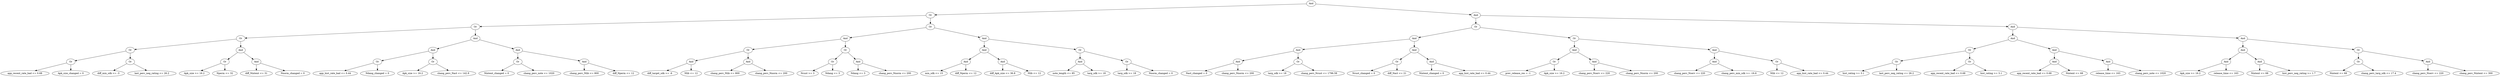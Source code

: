 digraph G {
	graph [bb="0,0,12495,468",
		dpi=78
	];
	node [label="\N"];
	1	 [height=0.5,
		label=And,
		pos="6048.9,450",
		width=0.75];
	2	 [height=0.5,
		label=Or,
		pos="4592.9,378",
		width=0.75];
	1 -> 2	 [pos="e,4619.9,380.3 6022.1,447.71 5844.3,439.16 4836.6,390.72 4630,380.78"];
	3	 [height=0.5,
		label=And,
		pos="7505.9,378",
		width=0.75];
	1 -> 3	 [pos="e,7478.9,380.3 6075.8,447.71 6253.7,439.16 7262.1,390.72 7468.9,380.78"];
	4	 [height=0.5,
		label=Or,
		pos="2283.9,306",
		width=0.75];
	2 -> 4	 [pos="e,2311.1,307.82 4565.8,376.18 4327.9,368.96 2598.8,316.54 2321.4,308.14"];
	5	 [height=0.5,
		label=Or,
		pos="4592.9,306",
		width=0.75];
	2 -> 5	 [pos="e,4592.9,324.1 4592.9,359.7 4592.9,351.98 4592.9,342.71 4592.9,334.11"];
	8	 [height=0.5,
		label=Or,
		pos="1207.9,234",
		width=0.75];
	4 -> 8	 [pos="e,1235,236.76 2257.1,303.25 2111.2,293.76 1414.7,248.45 1245.2,237.42"];
	9	 [height=0.5,
		label=And,
		pos="2283.9,234",
		width=0.75];
	4 -> 9	 [pos="e,2283.9,252.1 2283.9,287.7 2283.9,279.98 2283.9,270.71 2283.9,262.11"];
	16	 [height=0.5,
		label=Or,
		pos="654.94,162",
		width=0.75];
	8 -> 16	 [pos="e,681.4,166.35 1181.6,229.67 1091.6,218.27 795.4,180.78 691.42,167.62"];
	17	 [height=0.5,
		label=And,
		pos="1207.9,162",
		width=0.75];
	8 -> 17	 [pos="e,1207.9,180.1 1207.9,215.7 1207.9,207.98 1207.9,198.71 1207.9,190.11"];
	32	 [height=0.5,
		label=Or,
		pos="350.94,90",
		width=0.75];
	16 -> 32	 [pos="e,376.11,96.795 629.8,155.21 575.74,142.76 448.31,113.42 386.2,99.12"];
	33	 [height=0.5,
		label=Or,
		pos="654.94,90",
		width=0.75];
	16 -> 33	 [pos="e,654.94,108.1 654.94,143.7 654.94,135.98 654.94,126.71 654.94,118.11"];
	64	 [height=0.5,
		label="app_recent_rate_bad <= 0.68",
		pos="118.94,18",
		width=3.3039];
	32 -> 64	 [pos="e,169.84,34.357 326.55,81.641 291.94,71.198 227.45,51.741 179.5,37.272"];
	65	 [height=0.5,
		label="Apk_size_changed = 0",
		pos="350.94,18",
		width=2.6359];
	32 -> 65	 [pos="e,350.94,36.104 350.94,71.697 350.94,63.983 350.94,54.712 350.94,46.112"];
	66	 [height=0.5,
		label="diff_min_sdk >= -3",
		pos="545.94,18",
		width=2.2929];
	33 -> 66	 [pos="e,571.25,35.252 635.95,76.807 620.47,66.865 598.22,52.575 579.71,40.691"];
	67	 [height=0.5,
		label="last_perc_neg_rating <= 26.2",
		pos="763.94,18",
		width=3.2678];
	33 -> 67	 [pos="e,737.82,35.772 673.93,76.807 689.13,67.045 710.86,53.09 729.16,41.337"];
	34	 [height=0.5,
		label=Or,
		pos="1129.9,90",
		width=0.75];
	17 -> 34	 [pos="e,1145.3,104.8 1192.5,147.17 1181.2,137.01 1165.6,123.03 1152.9,111.56"];
	35	 [height=0.5,
		label=And,
		pos="1285.9,90",
		width=0.75];
	17 -> 35	 [pos="e,1270.6,104.8 1223.3,147.17 1234.7,137.01 1250.2,123.03 1263,111.56"];
	68	 [height=0.5,
		label="Apk_size >= 16.2",
		pos="975.94,18",
		width=2.1123];
	34 -> 68	 [pos="e,1009.5,34.234 1108.2,79.119 1085,68.577 1047.7,51.609 1018.6,38.384"];
	69	 [height=0.5,
		label="Nperm <= 32",
		pos="1129.9,18",
		width=1.661];
	34 -> 69	 [pos="e,1129.9,36.104 1129.9,71.697 1129.9,63.983 1129.9,54.712 1129.9,46.112"];
	70	 [height=0.5,
		label="diff_Nintent <= 31",
		pos="1285.9,18",
		width=2.1845];
	35 -> 70	 [pos="e,1285.9,36.104 1285.9,71.697 1285.9,63.983 1285.9,54.712 1285.9,46.112"];
	71	 [height=0.5,
		label="Nnorm_changed = 0",
		pos="1467.9,18",
		width=2.3831];
	35 -> 71	 [pos="e,1428.8,34.04 1309,80.134 1336.5,69.542 1383.4,51.529 1419.1,37.792"];
	18	 [height=0.5,
		label=And,
		pos="2174.9,162",
		width=0.75];
	9 -> 18	 [pos="e,2193.7,175.05 2265,220.81 2247.6,209.67 2221.8,193.06 2202.2,180.5"];
	19	 [height=0.5,
		label=And,
		pos="2598.9,162",
		width=0.75];
	9 -> 19	 [pos="e,2573.6,168.64 2309.2,227.39 2365.1,214.97 2499.3,185.15 2563.5,170.87"];
	36	 [height=0.5,
		label=Or,
		pos="1893.9,90",
		width=0.75];
	18 -> 36	 [pos="e,1918.8,97.198 2150,154.79 2099.7,142.26 1986,113.93 1928.5,99.618"];
	37	 [height=0.5,
		label=Or,
		pos="2174.9,90",
		width=0.75];
	18 -> 37	 [pos="e,2174.9,108.1 2174.9,143.7 2174.9,135.98 2174.9,126.71 2174.9,118.11"];
	72	 [height=0.5,
		label="app_hist_rate_bad <= 0.44",
		pos="1681.9,18",
		width=3.0511];
	36 -> 72	 [pos="e,1728.5,34.369 1870,81.106 1838.2,70.602 1781,51.705 1738,37.504"];
	73	 [height=0.5,
		label="Ndang_changed = 0",
		pos="1893.9,18",
		width=2.347];
	36 -> 73	 [pos="e,1893.9,36.104 1893.9,71.697 1893.9,63.983 1893.9,54.712 1893.9,46.112"];
	74	 [height=0.5,
		label="Apk_size >= 16.2",
		pos="2072.9,18",
		width=2.1123];
	37 -> 74	 [pos="e,2096.8,35.359 2156.7,76.485 2142.5,66.707 2122.3,52.868 2105.3,41.219"];
	75	 [height=0.5,
		label="chang_perc_Nact <= 142.9",
		pos="2277.9,18",
		width=3.0692];
	37 -> 75	 [pos="e,2253.5,35.618 2193.4,76.485 2207.6,66.774 2227.8,53.057 2244.9,41.458"];
	38	 [height=0.5,
		label=Or,
		pos="2598.9,90",
		width=0.75];
	19 -> 38	 [pos="e,2598.9,108.1 2598.9,143.7 2598.9,135.98 2598.9,126.71 2598.9,118.11"];
	39	 [height=0.5,
		label=And,
		pos="2930.9,90",
		width=0.75];
	19 -> 39	 [pos="e,2905.4,96.395 2624.4,155.62 2683.1,143.26 2827.7,112.76 2895.2,98.533"];
	76	 [height=0.5,
		label="Nintent_changed = 0",
		pos="2492.9,18",
		width=2.4012];
	38 -> 76	 [pos="e,2517.9,35.511 2580.5,76.807 2565.6,66.978 2544.3,52.897 2526.4,41.094"];
	77	 [height=0.5,
		label="chang_perc_note <= 1020",
		pos="2703.9,18",
		width=2.9608];
	38 -> 77	 [pos="e,2679,35.618 2617.7,76.485 2632.3,66.774 2652.9,53.057 2670.3,41.458"];
	78	 [height=0.5,
		label="chang_perc_Nlib <= 800",
		pos="2930.9,18",
		width=2.8345];
	39 -> 78	 [pos="e,2930.9,36.104 2930.9,71.697 2930.9,63.983 2930.9,54.712 2930.9,46.112"];
	79	 [height=0.5,
		label="diff_Nperm <= 12",
		pos="3127.9,18",
		width=2.1484];
	39 -> 79	 [pos="e,3087.5,33.365 2954.3,80.695 2984.6,69.922 3038.3,50.841 3078,36.743"];
	10	 [height=0.5,
		label=And,
		pos="4241.9,234",
		width=0.75];
	5 -> 10	 [pos="e,4267.4,240.07 4567.4,299.91 4505.7,287.61 4348.5,256.25 4277.6,242.11"];
	11	 [height=0.5,
		label=And,
		pos="4943.9,234",
		width=0.75];
	5 -> 11	 [pos="e,4918.5,240.07 4618.5,299.91 4680.1,287.61 4837.4,256.25 4908.3,242.11"];
	20	 [height=0.5,
		label=Or,
		pos="3754.9,162",
		width=0.75];
	10 -> 20	 [pos="e,3781.3,166.78 4215.8,229.24 4134.3,217.53 3885.4,181.76 3791.4,168.24"];
	21	 [height=0.5,
		label=Or,
		pos="4241.9,162",
		width=0.75];
	10 -> 21	 [pos="e,4241.9,180.1 4241.9,215.7 4241.9,207.98 4241.9,198.71 4241.9,190.11"];
	40	 [height=0.5,
		label=And,
		pos="3468.9,90",
		width=0.75];
	20 -> 40	 [pos="e,3494,97.125 3730.1,154.91 3679,142.42 3562.4,113.88 3503.9,99.547"];
	41	 [height=0.5,
		label=And,
		pos="3754.9,90",
		width=0.75];
	20 -> 41	 [pos="e,3754.9,108.1 3754.9,143.7 3754.9,135.98 3754.9,126.71 3754.9,118.11"];
	80	 [height=0.5,
		label="diff_target_sdk >= -6",
		pos="3311.9,18",
		width=2.4734];
	40 -> 80	 [pos="e,3346.9,34.568 3447.1,79.267 3423.7,68.826 3385.9,51.963 3356.2,38.725"];
	81	 [height=0.5,
		label="Nlib <= 12",
		pos="3468.9,18",
		width=1.3902];
	40 -> 81	 [pos="e,3468.9,36.104 3468.9,71.697 3468.9,63.983 3468.9,54.712 3468.9,46.112"];
	82	 [height=0.5,
		label="chang_perc_Nlib <= 800",
		pos="3638.9,18",
		width=2.8345];
	41 -> 82	 [pos="e,3666.2,35.478 3735.5,77.284 3719,67.316 3694.8,52.737 3674.8,40.655"];
	83	 [height=0.5,
		label="chang_perc_Nnorm <= 200",
		pos="3870.9,18",
		width=3.1233];
	41 -> 83	 [pos="e,3843.6,35.478 3774.4,77.284 3790.9,67.316 3815,52.737 3835.1,40.655"];
	42	 [height=0.5,
		label=Or,
		pos="4177.9,90",
		width=0.75];
	21 -> 42	 [pos="e,4191.5,105.82 4228.4,146.15 4219.6,136.6 4208.1,123.99 4198.3,113.25"];
	43	 [height=0.5,
		label=And,
		pos="4304.9,90",
		width=0.75];
	21 -> 43	 [pos="e,4291.6,105.82 4255.3,146.15 4263.8,136.69 4275,124.24 4284.6,113.56"];
	84	 [height=0.5,
		label="Ncust >= 3",
		pos="4052.9,18",
		width=1.4443];
	42 -> 84	 [pos="e,4079.1,33.625 4157.9,77.753 4139.1,67.223 4110.6,51.263 4088,38.633"];
	85	 [height=0.5,
		label="Ndang <= 3",
		pos="4177.9,18",
		width=1.5165];
	42 -> 85	 [pos="e,4177.9,36.104 4177.9,71.697 4177.9,63.983 4177.9,54.712 4177.9,46.112"];
	86	 [height=0.5,
		label="Ndang <= 3",
		pos="4304.9,18",
		width=1.5165];
	43 -> 86	 [pos="e,4304.9,36.104 4304.9,71.697 4304.9,63.983 4304.9,54.712 4304.9,46.112"];
	87	 [height=0.5,
		label="chang_perc_Nnorm <= 200",
		pos="4489.9,18",
		width=3.1233];
	43 -> 87	 [pos="e,4448.2,34.782 4328,80.276 4355.6,69.847 4402.5,52.081 4438.8,38.357"];
	22	 [height=0.5,
		label=And,
		pos="4943.9,162",
		width=0.75];
	11 -> 22	 [pos="e,4943.9,180.1 4943.9,215.7 4943.9,207.98 4943.9,198.71 4943.9,190.11"];
	23	 [height=0.5,
		label=Or,
		pos="5425.9,162",
		width=0.75];
	11 -> 23	 [pos="e,5399.7,166.82 4970.2,229.19 5051.1,217.44 5296.5,181.8 5389.6,168.28"];
	44	 [height=0.5,
		label=And,
		pos="4848.9,90",
		width=0.75];
	22 -> 44	 [pos="e,4866.6,103.99 4926.5,148.16 4912,137.47 4891.1,122.1 4874.7,109.99"];
	45	 [height=0.5,
		label=And,
		pos="5037.9,90",
		width=0.75];
	22 -> 45	 [pos="e,5020.7,103.87 4961.6,147.83 4975.9,137.21 4996.2,122.11 5012.2,110.15"];
	88	 [height=0.5,
		label="min_sdk <= 15",
		pos="4686.9,18",
		width=1.8415];
	44 -> 88	 [pos="e,4720.7,33.58 4826.8,79.414 4801.9,68.691 4761.1,51.063 4730,37.609"];
	89	 [height=0.5,
		label="diff_Nperm <= 12",
		pos="4848.9,18",
		width=2.1484];
	44 -> 89	 [pos="e,4848.9,36.104 4848.9,71.697 4848.9,63.983 4848.9,54.712 4848.9,46.112"];
	90	 [height=0.5,
		label="diff_Apk_size <= 36.8",
		pos="5037.9,18",
		width=2.5998];
	45 -> 90	 [pos="e,5037.9,36.104 5037.9,71.697 5037.9,63.983 5037.9,54.712 5037.9,46.112"];
	91	 [height=0.5,
		label="Nlib <= 12",
		pos="5199.9,18",
		width=1.3902];
	45 -> 91	 [pos="e,5169.2,32.293 5060.1,79.414 5085.7,68.351 5128.3,49.94 5159.8,36.344"];
	46	 [height=0.5,
		label=And,
		pos="5425.9,90",
		width=0.75];
	23 -> 46	 [pos="e,5425.9,108.1 5425.9,143.7 5425.9,135.98 5425.9,126.71 5425.9,118.11"];
	47	 [height=0.5,
		label=Or,
		pos="5658.9,90",
		width=0.75];
	23 -> 47	 [pos="e,5634.7,98.293 5450,153.77 5491.6,141.28 5577.1,115.6 5624.8,101.26"];
	92	 [height=0.5,
		label="note_length <= 85",
		pos="5344.9,18",
		width=2.1484];
	46 -> 92	 [pos="e,5364,35.51 5409.9,75.17 5399,65.733 5384.3,53.008 5371.6,42.055"];
	93	 [height=0.5,
		label="targ_sdk >= 18",
		pos="5506.9,18",
		width=1.8596];
	46 -> 93	 [pos="e,5487.8,35.51 5441.9,75.17 5452.9,65.733 5467.6,53.008 5480.3,42.055"];
	94	 [height=0.5,
		label="targ_sdk >= 18",
		pos="5658.9,18",
		width=1.8596];
	47 -> 94	 [pos="e,5658.9,36.104 5658.9,71.697 5658.9,63.983 5658.9,54.712 5658.9,46.112"];
	95	 [height=0.5,
		label="Nnorm_changed = 0",
		pos="5829.9,18",
		width=2.3831];
	47 -> 95	 [pos="e,5792.5,34.308 5681.3,79.849 5707,69.325 5749.9,51.757 5783,38.196"];
	6	 [height=0.5,
		label=Or,
		pos="7505.9,306",
		width=0.75];
	3 -> 6	 [pos="e,7505.9,324.1 7505.9,359.7 7505.9,351.98 7505.9,342.71 7505.9,334.11"];
	7	 [height=0.5,
		label=And,
		pos="10193,306",
		width=0.75];
	3 -> 7	 [pos="e,10166,307.71 7533,376.3 7793.3,369.51 9852.5,315.87 10156,307.97"];
	12	 [height=0.5,
		label=And,
		pos="7104.9,234",
		width=0.75];
	6 -> 12	 [pos="e,7130.9,239.53 7479.9,300.46 7410.5,288.34 7220.6,255.2 7140.9,241.28"];
	13	 [height=0.5,
		label=Or,
		pos="7907.9,234",
		width=0.75];
	6 -> 13	 [pos="e,7882.1,239.49 7531.7,300.51 7601.1,288.43 7792.2,255.16 7872.1,241.25"];
	24	 [height=0.5,
		label=And,
		pos="6519.9,162",
		width=0.75];
	12 -> 24	 [pos="e,6546.4,166.17 7078.3,229.81 6983.9,218.51 6665.2,180.38 6556.6,167.38"];
	25	 [height=0.5,
		label=And,
		pos="7104.9,162",
		width=0.75];
	12 -> 25	 [pos="e,7104.9,180.1 7104.9,215.7 7104.9,207.98 7104.9,198.71 7104.9,190.11"];
	48	 [height=0.5,
		label=And,
		pos="6218.9,90",
		width=0.75];
	24 -> 48	 [pos="e,6244.2,96.88 6494.8,155.15 6441.2,142.7 6315.8,113.52 6254.2,99.209"];
	49	 [height=0.5,
		label=Or,
		pos="6519.9,90",
		width=0.75];
	24 -> 49	 [pos="e,6519.9,108.1 6519.9,143.7 6519.9,135.98 6519.9,126.71 6519.9,118.11"];
	96	 [height=0.5,
		label="Nact_changed = 0",
		pos="6010.9,18",
		width=2.1484];
	48 -> 96	 [pos="e,6053.2,33.224 6195.1,80.97 6163,70.176 6105.1,50.697 6062.8,36.451"];
	97	 [height=0.5,
		label="chang_perc_Nnorm <= 200",
		pos="6218.9,18",
		width=3.1233];
	48 -> 97	 [pos="e,6218.9,36.104 6218.9,71.697 6218.9,63.983 6218.9,54.712 6218.9,46.112"];
	98	 [height=0.5,
		label="targ_sdk >= 18",
		pos="6415.9,18",
		width=1.8596];
	49 -> 98	 [pos="e,6439.9,35.102 6501.3,76.485 6486.7,66.64 6466,52.678 6448.6,40.979"];
	99	 [height=0.5,
		label="chang_perc_Ncust <= 1796.58",
		pos="6624.9,18",
		width=3.4483];
	49 -> 99	 [pos="e,6599.6,35.878 6538.7,76.485 6553.2,66.841 6573.6,53.246 6590.9,41.698"];
	50	 [height=0.5,
		label=Or,
		pos="7017.9,90",
		width=0.75];
	25 -> 50	 [pos="e,7034.7,104.46 7088.2,147.5 7075.3,137.14 7057.3,122.67 7042.8,110.97"];
	51	 [height=0.5,
		label=And,
		pos="7191.9,90",
		width=0.75];
	25 -> 51	 [pos="e,7175.2,104.46 7121.7,147.5 7134.6,137.14 7152.6,122.67 7167.1,110.97"];
	100	 [height=0.5,
		label="Ncust_changed = 0",
		pos="6848.9,18",
		width=2.2748];
	50 -> 100	 [pos="e,6885.7,34.24 6995.5,79.705 6970,69.144 6927.7,51.624 6895.1,38.113"];
	101	 [height=0.5,
		label="diff_Nact <= 21",
		pos="7017.9,18",
		width=1.9318];
	50 -> 101	 [pos="e,7017.9,36.104 7017.9,71.697 7017.9,63.983 7017.9,54.712 7017.9,46.112"];
	102	 [height=0.5,
		label="Nintent_changed = 0",
		pos="7191.9,18",
		width=2.4012];
	51 -> 102	 [pos="e,7191.9,36.104 7191.9,71.697 7191.9,63.983 7191.9,54.712 7191.9,46.112"];
	103	 [height=0.5,
		label="app_hist_rate_bad <= 0.44",
		pos="7405.9,18",
		width=3.0511];
	51 -> 103	 [pos="e,7359.2,34.298 7215.7,81.241 7247.7,70.751 7305.9,51.715 7349.5,37.447"];
	26	 [height=0.5,
		label=And,
		pos="7907.9,162",
		width=0.75];
	13 -> 26	 [pos="e,7907.9,180.1 7907.9,215.7 7907.9,207.98 7907.9,198.71 7907.9,190.11"];
	27	 [height=0.5,
		label=And,
		pos="8611.9,162",
		width=0.75];
	13 -> 27	 [pos="e,8585.2,165.66 7934.7,230.34 8043,219.57 8449.7,179.14 8575,166.68"];
	52	 [height=0.5,
		label=Or,
		pos="7805.9,90",
		width=0.75];
	26 -> 52	 [pos="e,7824,103.41 7889.7,148.49 7873.7,137.54 7850.4,121.49 7832.4,109.14"];
	53	 [height=0.5,
		label=And,
		pos="8008.9,90",
		width=0.75];
	26 -> 53	 [pos="e,7990.7,103.64 7926,148.49 7941.7,137.6 7964.7,121.69 7982.4,109.37"];
	104	 [height=0.5,
		label="prev_release_res = -1",
		pos="7622.9,18",
		width=2.4734];
	52 -> 104	 [pos="e,7662.8,34.241 7783.1,80.276 7755.5,69.712 7708.2,51.622 7672.2,37.828"];
	105	 [height=0.5,
		label="Apk_size >= 16.2",
		pos="7805.9,18",
		width=2.1123];
	52 -> 105	 [pos="e,7805.9,36.104 7805.9,71.697 7805.9,63.983 7805.9,54.712 7805.9,46.112"];
	106	 [height=0.5,
		label="chang_perc_Nserv <= 220",
		pos="8008.9,18",
		width=3.015];
	53 -> 106	 [pos="e,8008.9,36.104 8008.9,71.697 8008.9,63.983 8008.9,54.712 8008.9,46.112"];
	107	 [height=0.5,
		label="chang_perc_Nnorm <= 200",
		pos="8247.9,18",
		width=3.1233];
	53 -> 107	 [pos="e,8196.5,34.072 8033.2,81.903 8068.9,71.443 8136.8,51.548 8186.7,36.923"];
	54	 [height=0.5,
		label=And,
		pos="8611.9,90",
		width=0.75];
	27 -> 54	 [pos="e,8611.9,108.1 8611.9,143.7 8611.9,135.98 8611.9,126.71 8611.9,118.11"];
	55	 [height=0.5,
		label=Or,
		pos="8928.9,90",
		width=0.75];
	27 -> 55	 [pos="e,8903.4,96.637 8637.3,155.39 8693.6,142.97 8828.7,113.15 8893.3,98.87"];
	108	 [height=0.5,
		label="chang_perc_Nserv <= 220",
		pos="8486.9,18",
		width=3.015];
	54 -> 108	 [pos="e,8516.3,35.44 8591.9,77.753 8573.9,67.699 8547.1,52.693 8525.1,40.363"];
	109	 [height=0.5,
		label="chang_perc_min_sdk >= -16.6",
		pos="8736.9,18",
		width=3.4303];
	54 -> 109	 [pos="e,8707.1,35.704 8632,77.753 8649.9,67.767 8676.4,52.896 8698.3,40.614"];
	110	 [height=0.5,
		label="Nlib <= 12",
		pos="8928.9,18",
		width=1.3902];
	55 -> 110	 [pos="e,8928.9,36.104 8928.9,71.697 8928.9,63.983 8928.9,54.712 8928.9,46.112"];
	111	 [height=0.5,
		label="app_hist_rate_bad <= 0.44",
		pos="9106.9,18",
		width=3.0511];
	55 -> 111	 [pos="e,9066.8,34.78 8951.8,79.992 8978.4,69.563 9022.8,52.079 9057.4,38.498"];
	14	 [height=0.5,
		label=And,
		pos="10193,234",
		width=0.75];
	7 -> 14	 [pos="e,10193,252.1 10193,287.7 10193,279.98 10193,270.71 10193,262.11"];
	15	 [height=0.5,
		label=And,
		pos="11229,234",
		width=0.75];
	7 -> 15	 [pos="e,11202,236.82 10220,303.18 10362,293.56 11027,248.64 11192,237.5"];
	28	 [height=0.5,
		label=Or,
		pos="9881.9,162",
		width=0.75];
	14 -> 28	 [pos="e,9907.4,168.72 10168,227.33 10113,214.91 9980.8,185.25 9917.3,170.96"];
	29	 [height=0.5,
		label=And,
		pos="10299,162",
		width=0.75];
	14 -> 29	 [pos="e,10280,175.29 10211,220.81 10228,209.78 10253,193.41 10272,180.9"];
	56	 [height=0.5,
		label=Or,
		pos="9520.9,90",
		width=0.75];
	28 -> 56	 [pos="e,9546.7,96 9856.3,156.02 9793,143.76 9629.5,112.06 9556.8,97.949"];
	57	 [height=0.5,
		label=Or,
		pos="9881.9,90",
		width=0.75];
	28 -> 57	 [pos="e,9881.9,108.1 9881.9,143.7 9881.9,135.98 9881.9,126.71 9881.9,118.11"];
	112	 [height=0.5,
		label="hist_rating >= 3.1",
		pos="9309.9,18",
		width=2.0943];
	56 -> 112	 [pos="e,9352.2,33.019 9497.1,81.106 9464.5,70.269 9404.9,50.5 9361.7,36.171"];
	113	 [height=0.5,
		label="last_perc_neg_rating <= 26.2",
		pos="9520.9,18",
		width=3.2678];
	56 -> 113	 [pos="e,9520.9,36.104 9520.9,71.697 9520.9,63.983 9520.9,54.712 9520.9,46.112"];
	114	 [height=0.5,
		label="app_recent_rate_bad <= 0.68",
		pos="9775.9,18",
		width=3.3039];
	57 -> 114	 [pos="e,9801.3,35.772 9863.5,76.807 9848.7,67.045 9827.6,53.09 9809.8,41.337"];
	115	 [height=0.5,
		label="hist_rating >= 3.1",
		pos="9987.9,18",
		width=2.0943];
	57 -> 115	 [pos="e,9963.3,35.252 9900.4,76.807 9915.4,66.91 9936.9,52.704 9954.8,40.852"];
	58	 [height=0.5,
		label=And,
		pos="10299,90",
		width=0.75];
	29 -> 58	 [pos="e,10299,108.1 10299,143.7 10299,135.98 10299,126.71 10299,118.11"];
	59	 [height=0.5,
		label=And,
		pos="10561,90",
		width=0.75];
	29 -> 59	 [pos="e,10536,97.619 10324,154.41 10370,141.88 10473,114.57 10526,100.22"];
	116	 [height=0.5,
		label="app_recent_rate_bad <= 0.68",
		pos="10200,18",
		width=3.3039];
	58 -> 116	 [pos="e,10224,35.722 10281,76.161 10267,66.481 10248,52.959 10232,41.497"];
	117	 [height=0.5,
		label="Nintent <= 68",
		pos="10398,18",
		width=1.6971];
	58 -> 117	 [pos="e,10375,34.952 10317,76.161 10331,66.279 10351,52.394 10367,40.784"];
	118	 [height=0.5,
		label="release_time <= 163",
		pos="10561,18",
		width=2.329];
	59 -> 118	 [pos="e,10561,36.104 10561,71.697 10561,63.983 10561,54.712 10561,46.112"];
	119	 [height=0.5,
		label="chang_perc_note <= 1020",
		pos="10769,18",
		width=2.9608];
	59 -> 119	 [pos="e,10723,34.302 10585,80.97 10616,70.442 10672,51.653 10714,37.515"];
	30	 [height=0.5,
		label=And,
		pos="11229,162",
		width=0.75];
	15 -> 30	 [pos="e,11229,180.1 11229,215.7 11229,207.98 11229,198.71 11229,190.11"];
	31	 [height=0.5,
		label=Or,
		pos="11797,162",
		width=0.75];
	15 -> 31	 [pos="e,11771,166.24 11255,229.76 11347,218.44 11654,180.59 11760,167.5"];
	60	 [height=0.5,
		label=And,
		pos="11148,90",
		width=0.75];
	30 -> 60	 [pos="e,11164,104.8 11213,147.17 11201,137.01 11185,123.03 11172,111.56"];
	61	 [height=0.5,
		label=And,
		pos="11311,90",
		width=0.75];
	30 -> 61	 [pos="e,11295,104.56 11245,147.17 11257,136.94 11274,122.85 11287,111.34"];
	120	 [height=0.5,
		label="Apk_size >= 16.2",
		pos="10970,18",
		width=2.1123];
	60 -> 120	 [pos="e,11007,33.709 11125,79.992 11098,69.293 11052,51.169 11017,37.451"];
	121	 [height=0.5,
		label="release_time <= 163",
		pos="11148,18",
		width=2.329];
	60 -> 121	 [pos="e,11148,36.104 11148,71.697 11148,63.983 11148,54.712 11148,46.112"];
	122	 [height=0.5,
		label="Nintent <= 68",
		pos="11311,18",
		width=1.6971];
	61 -> 122	 [pos="e,11311,36.104 11311,71.697 11311,63.983 11311,54.712 11311,46.112"];
	123	 [height=0.5,
		label="hist_perc_neg_rating >= 1.7",
		pos="11504,18",
		width=3.1594];
	61 -> 123	 [pos="e,11460,34.783 11334,80.556 11363,70.131 11413,52.08 11451,38.212"];
	62	 [height=0.5,
		label=Or,
		pos="11797,90",
		width=0.75];
	31 -> 62	 [pos="e,11797,108.1 11797,143.7 11797,135.98 11797,126.71 11797,118.11"];
	63	 [height=0.5,
		label=And,
		pos="12144,90",
		width=0.75];
	31 -> 63	 [pos="e,12118,96.155 11822,155.85 11883,143.54 12038,112.36 12108,98.197"];
	124	 [height=0.5,
		label="Nintent <= 68",
		pos="11697,18",
		width=1.6971];
	62 -> 124	 [pos="e,11720,34.846 11779,76.485 11765,66.573 11745,52.488 11728,40.741"];
	125	 [height=0.5,
		label="chang_perc_targ_sdk <= 17.4",
		pos="11897,18",
		width=3.358];
	62 -> 125	 [pos="e,11873,35.878 11815,76.485 11829,66.841 11848,53.246 11865,41.698"];
	126	 [height=0.5,
		label="chang_perc_Nserv <= 220",
		pos="12144,18",
		width=3.015];
	63 -> 126	 [pos="e,12144,36.104 12144,71.697 12144,63.983 12144,54.712 12144,46.112"];
	127	 [height=0.5,
		label="chang_perc_Nintent <= 300",
		pos="12383,18",
		width=3.1233];
	63 -> 127	 [pos="e,12331,34.072 12168,81.903 12204,71.443 12272,51.548 12322,36.923"];
}
